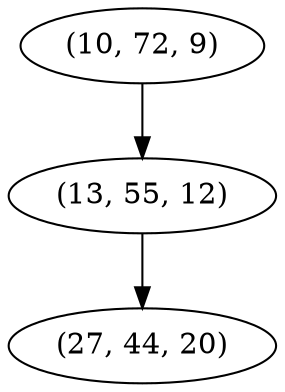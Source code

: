 digraph tree {
    "(10, 72, 9)";
    "(13, 55, 12)";
    "(27, 44, 20)";
    "(10, 72, 9)" -> "(13, 55, 12)";
    "(13, 55, 12)" -> "(27, 44, 20)";
}
